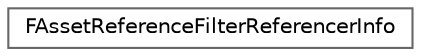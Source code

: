 digraph "Graphical Class Hierarchy"
{
 // INTERACTIVE_SVG=YES
 // LATEX_PDF_SIZE
  bgcolor="transparent";
  edge [fontname=Helvetica,fontsize=10,labelfontname=Helvetica,labelfontsize=10];
  node [fontname=Helvetica,fontsize=10,shape=box,height=0.2,width=0.4];
  rankdir="LR";
  Node0 [id="Node000000",label="FAssetReferenceFilterReferencerInfo",height=0.2,width=0.4,color="grey40", fillcolor="white", style="filled",URL="$d4/de3/structFAssetReferenceFilterReferencerInfo.html",tooltip=" "];
}
